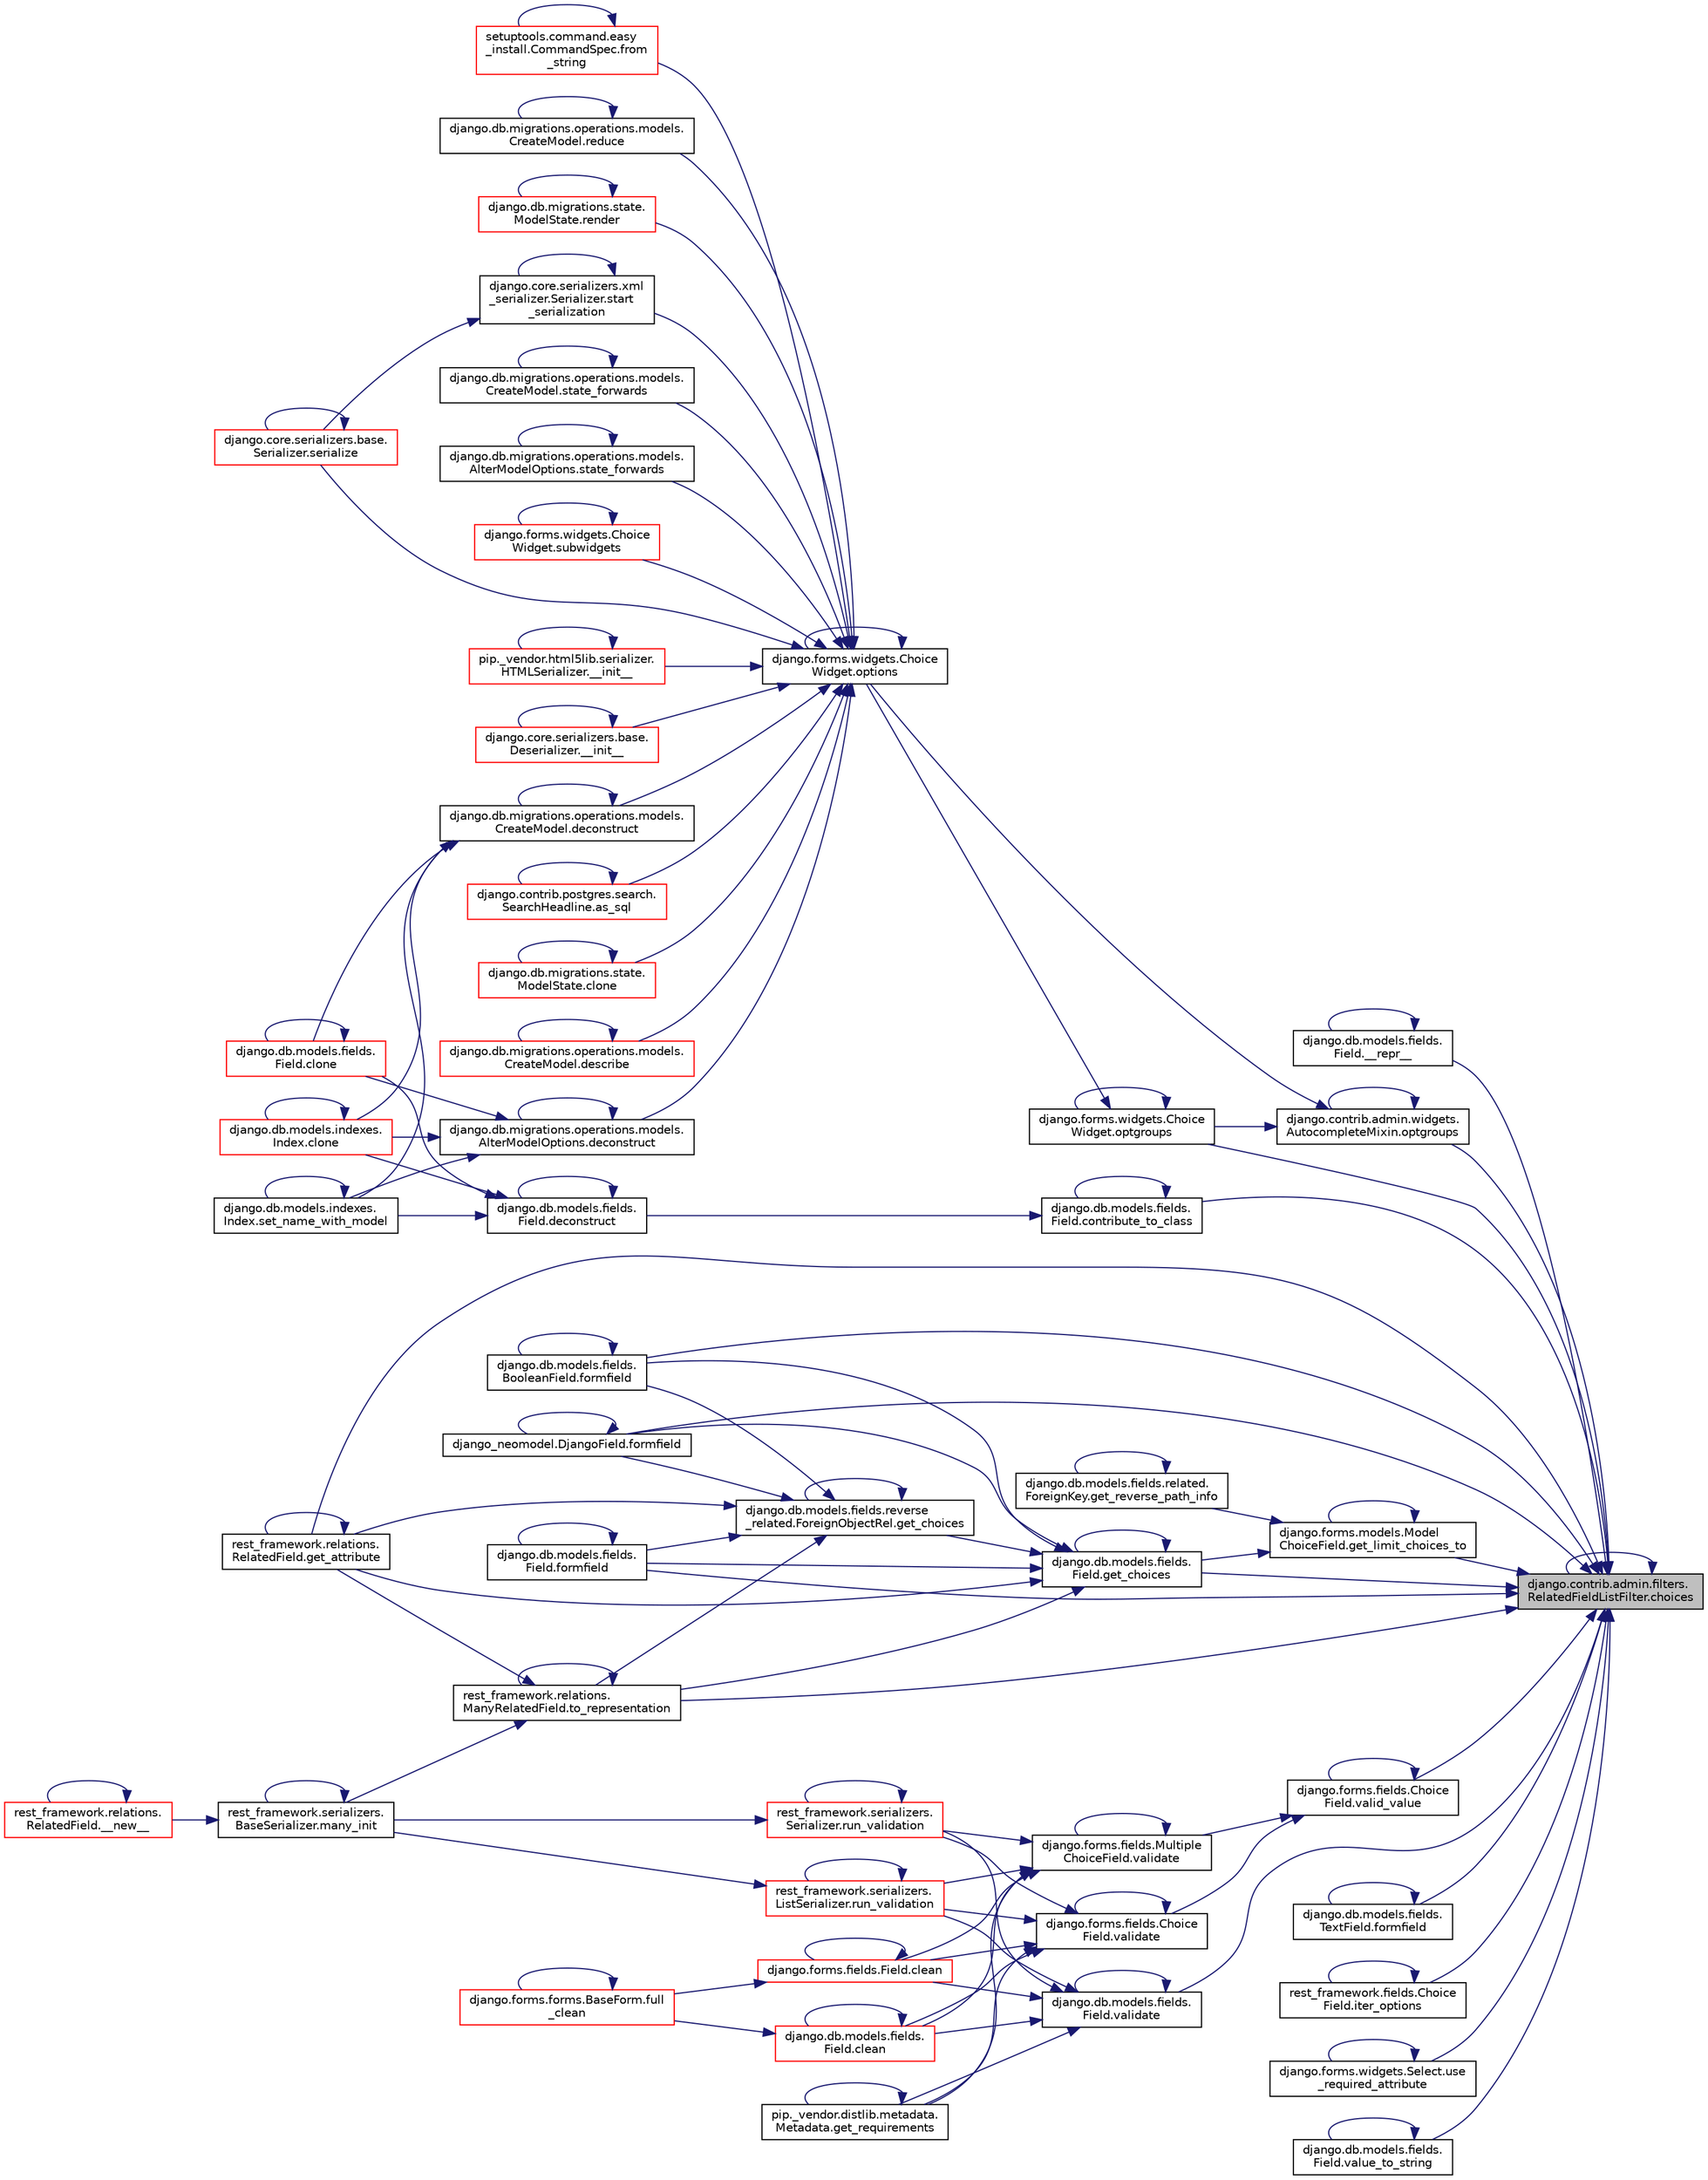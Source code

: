 digraph "django.contrib.admin.filters.RelatedFieldListFilter.choices"
{
 // LATEX_PDF_SIZE
  edge [fontname="Helvetica",fontsize="10",labelfontname="Helvetica",labelfontsize="10"];
  node [fontname="Helvetica",fontsize="10",shape=record];
  rankdir="RL";
  Node1 [label="django.contrib.admin.filters.\lRelatedFieldListFilter.choices",height=0.2,width=0.4,color="black", fillcolor="grey75", style="filled", fontcolor="black",tooltip=" "];
  Node1 -> Node2 [dir="back",color="midnightblue",fontsize="10",style="solid",fontname="Helvetica"];
  Node2 [label="django.db.models.fields.\lField.__repr__",height=0.2,width=0.4,color="black", fillcolor="white", style="filled",URL="$db/d75/classdjango_1_1db_1_1models_1_1fields_1_1_field.html#aa98ec326b9db5326bd90a43c78af96fb",tooltip=" "];
  Node2 -> Node2 [dir="back",color="midnightblue",fontsize="10",style="solid",fontname="Helvetica"];
  Node1 -> Node1 [dir="back",color="midnightblue",fontsize="10",style="solid",fontname="Helvetica"];
  Node1 -> Node3 [dir="back",color="midnightblue",fontsize="10",style="solid",fontname="Helvetica"];
  Node3 [label="django.db.models.fields.\lField.contribute_to_class",height=0.2,width=0.4,color="black", fillcolor="white", style="filled",URL="$db/d75/classdjango_1_1db_1_1models_1_1fields_1_1_field.html#acab2ae6fc6638ecd8714d5ef7b6ed404",tooltip=" "];
  Node3 -> Node3 [dir="back",color="midnightblue",fontsize="10",style="solid",fontname="Helvetica"];
  Node3 -> Node4 [dir="back",color="midnightblue",fontsize="10",style="solid",fontname="Helvetica"];
  Node4 [label="django.db.models.fields.\lField.deconstruct",height=0.2,width=0.4,color="black", fillcolor="white", style="filled",URL="$db/d75/classdjango_1_1db_1_1models_1_1fields_1_1_field.html#a8ba38648a9dbc9e3648af3c93a292721",tooltip=" "];
  Node4 -> Node5 [dir="back",color="midnightblue",fontsize="10",style="solid",fontname="Helvetica"];
  Node5 [label="django.db.models.fields.\lField.clone",height=0.2,width=0.4,color="red", fillcolor="white", style="filled",URL="$db/d75/classdjango_1_1db_1_1models_1_1fields_1_1_field.html#ae8df23501cdf746b169871b4c3b8fd68",tooltip=" "];
  Node5 -> Node5 [dir="back",color="midnightblue",fontsize="10",style="solid",fontname="Helvetica"];
  Node4 -> Node298 [dir="back",color="midnightblue",fontsize="10",style="solid",fontname="Helvetica"];
  Node298 [label="django.db.models.indexes.\lIndex.clone",height=0.2,width=0.4,color="red", fillcolor="white", style="filled",URL="$d9/de5/classdjango_1_1db_1_1models_1_1indexes_1_1_index.html#a4a72c5cec1fcccfa88858c5605fb6a3d",tooltip=" "];
  Node298 -> Node298 [dir="back",color="midnightblue",fontsize="10",style="solid",fontname="Helvetica"];
  Node4 -> Node4 [dir="back",color="midnightblue",fontsize="10",style="solid",fontname="Helvetica"];
  Node4 -> Node73 [dir="back",color="midnightblue",fontsize="10",style="solid",fontname="Helvetica"];
  Node73 [label="django.db.models.indexes.\lIndex.set_name_with_model",height=0.2,width=0.4,color="black", fillcolor="white", style="filled",URL="$d9/de5/classdjango_1_1db_1_1models_1_1indexes_1_1_index.html#ad8bab6d1f54debbb6b41a1f78fede196",tooltip=" "];
  Node73 -> Node73 [dir="back",color="midnightblue",fontsize="10",style="solid",fontname="Helvetica"];
  Node1 -> Node525 [dir="back",color="midnightblue",fontsize="10",style="solid",fontname="Helvetica"];
  Node525 [label="django.db.models.fields.\lBooleanField.formfield",height=0.2,width=0.4,color="black", fillcolor="white", style="filled",URL="$de/d82/classdjango_1_1db_1_1models_1_1fields_1_1_boolean_field.html#abbf5abc1018ef97f9f4bd5190ef537d4",tooltip=" "];
  Node525 -> Node525 [dir="back",color="midnightblue",fontsize="10",style="solid",fontname="Helvetica"];
  Node1 -> Node526 [dir="back",color="midnightblue",fontsize="10",style="solid",fontname="Helvetica"];
  Node526 [label="django.db.models.fields.\lTextField.formfield",height=0.2,width=0.4,color="black", fillcolor="white", style="filled",URL="$d4/d0d/classdjango_1_1db_1_1models_1_1fields_1_1_text_field.html#a3952164f50708619e5f756d053aae451",tooltip=" "];
  Node526 -> Node526 [dir="back",color="midnightblue",fontsize="10",style="solid",fontname="Helvetica"];
  Node1 -> Node527 [dir="back",color="midnightblue",fontsize="10",style="solid",fontname="Helvetica"];
  Node527 [label="django_neomodel.DjangoField.formfield",height=0.2,width=0.4,color="black", fillcolor="white", style="filled",URL="$da/d79/classdjango__neomodel_1_1_django_field.html#a0cd47370acfad09d34a68ebc232b227d",tooltip=" "];
  Node527 -> Node527 [dir="back",color="midnightblue",fontsize="10",style="solid",fontname="Helvetica"];
  Node1 -> Node528 [dir="back",color="midnightblue",fontsize="10",style="solid",fontname="Helvetica"];
  Node528 [label="django.db.models.fields.\lField.formfield",height=0.2,width=0.4,color="black", fillcolor="white", style="filled",URL="$db/d75/classdjango_1_1db_1_1models_1_1fields_1_1_field.html#ad7d7c2eb92e666a755e16ad82ba3a68e",tooltip=" "];
  Node528 -> Node528 [dir="back",color="midnightblue",fontsize="10",style="solid",fontname="Helvetica"];
  Node1 -> Node356 [dir="back",color="midnightblue",fontsize="10",style="solid",fontname="Helvetica"];
  Node356 [label="rest_framework.relations.\lRelatedField.get_attribute",height=0.2,width=0.4,color="black", fillcolor="white", style="filled",URL="$d4/d5c/classrest__framework_1_1relations_1_1_related_field.html#a7b4c46981d21c341076b09dbaaff3e01",tooltip=" "];
  Node356 -> Node356 [dir="back",color="midnightblue",fontsize="10",style="solid",fontname="Helvetica"];
  Node1 -> Node529 [dir="back",color="midnightblue",fontsize="10",style="solid",fontname="Helvetica"];
  Node529 [label="django.db.models.fields.\lField.get_choices",height=0.2,width=0.4,color="black", fillcolor="white", style="filled",URL="$db/d75/classdjango_1_1db_1_1models_1_1fields_1_1_field.html#a85f91acf6a3c18e62aaa24e8cceaf7db",tooltip=" "];
  Node529 -> Node525 [dir="back",color="midnightblue",fontsize="10",style="solid",fontname="Helvetica"];
  Node529 -> Node527 [dir="back",color="midnightblue",fontsize="10",style="solid",fontname="Helvetica"];
  Node529 -> Node528 [dir="back",color="midnightblue",fontsize="10",style="solid",fontname="Helvetica"];
  Node529 -> Node356 [dir="back",color="midnightblue",fontsize="10",style="solid",fontname="Helvetica"];
  Node529 -> Node529 [dir="back",color="midnightblue",fontsize="10",style="solid",fontname="Helvetica"];
  Node529 -> Node530 [dir="back",color="midnightblue",fontsize="10",style="solid",fontname="Helvetica"];
  Node530 [label="django.db.models.fields.reverse\l_related.ForeignObjectRel.get_choices",height=0.2,width=0.4,color="black", fillcolor="white", style="filled",URL="$d3/da4/classdjango_1_1db_1_1models_1_1fields_1_1reverse__related_1_1_foreign_object_rel.html#a3a607b3389ccaa08a1dafd7295e5fa23",tooltip=" "];
  Node530 -> Node525 [dir="back",color="midnightblue",fontsize="10",style="solid",fontname="Helvetica"];
  Node530 -> Node527 [dir="back",color="midnightblue",fontsize="10",style="solid",fontname="Helvetica"];
  Node530 -> Node528 [dir="back",color="midnightblue",fontsize="10",style="solid",fontname="Helvetica"];
  Node530 -> Node356 [dir="back",color="midnightblue",fontsize="10",style="solid",fontname="Helvetica"];
  Node530 -> Node530 [dir="back",color="midnightblue",fontsize="10",style="solid",fontname="Helvetica"];
  Node530 -> Node531 [dir="back",color="midnightblue",fontsize="10",style="solid",fontname="Helvetica"];
  Node531 [label="rest_framework.relations.\lManyRelatedField.to_representation",height=0.2,width=0.4,color="black", fillcolor="white", style="filled",URL="$d9/dc0/classrest__framework_1_1relations_1_1_many_related_field.html#a1e29b18cf21814880c7d7d93943eb10b",tooltip=" "];
  Node531 -> Node356 [dir="back",color="midnightblue",fontsize="10",style="solid",fontname="Helvetica"];
  Node531 -> Node189 [dir="back",color="midnightblue",fontsize="10",style="solid",fontname="Helvetica"];
  Node189 [label="rest_framework.serializers.\lBaseSerializer.many_init",height=0.2,width=0.4,color="black", fillcolor="white", style="filled",URL="$d9/de7/classrest__framework_1_1serializers_1_1_base_serializer.html#aa66062b6866b3306c40d310e19b25971",tooltip=" "];
  Node189 -> Node190 [dir="back",color="midnightblue",fontsize="10",style="solid",fontname="Helvetica"];
  Node190 [label="rest_framework.relations.\lRelatedField.__new__",height=0.2,width=0.4,color="red", fillcolor="white", style="filled",URL="$d4/d5c/classrest__framework_1_1relations_1_1_related_field.html#a9c0045d2dbd9499413a1f48f03f74d1a",tooltip=" "];
  Node190 -> Node190 [dir="back",color="midnightblue",fontsize="10",style="solid",fontname="Helvetica"];
  Node189 -> Node189 [dir="back",color="midnightblue",fontsize="10",style="solid",fontname="Helvetica"];
  Node531 -> Node531 [dir="back",color="midnightblue",fontsize="10",style="solid",fontname="Helvetica"];
  Node529 -> Node531 [dir="back",color="midnightblue",fontsize="10",style="solid",fontname="Helvetica"];
  Node1 -> Node532 [dir="back",color="midnightblue",fontsize="10",style="solid",fontname="Helvetica"];
  Node532 [label="django.forms.models.Model\lChoiceField.get_limit_choices_to",height=0.2,width=0.4,color="black", fillcolor="white", style="filled",URL="$d9/d46/classdjango_1_1forms_1_1models_1_1_model_choice_field.html#aa7c92df6d979923188005978402e5c57",tooltip=" "];
  Node532 -> Node529 [dir="back",color="midnightblue",fontsize="10",style="solid",fontname="Helvetica"];
  Node532 -> Node532 [dir="back",color="midnightblue",fontsize="10",style="solid",fontname="Helvetica"];
  Node532 -> Node533 [dir="back",color="midnightblue",fontsize="10",style="solid",fontname="Helvetica"];
  Node533 [label="django.db.models.fields.related.\lForeignKey.get_reverse_path_info",height=0.2,width=0.4,color="black", fillcolor="white", style="filled",URL="$d8/dbf/classdjango_1_1db_1_1models_1_1fields_1_1related_1_1_foreign_key.html#ad5850725ce0380b6db99928ed6257c78",tooltip=" "];
  Node533 -> Node533 [dir="back",color="midnightblue",fontsize="10",style="solid",fontname="Helvetica"];
  Node1 -> Node534 [dir="back",color="midnightblue",fontsize="10",style="solid",fontname="Helvetica"];
  Node534 [label="rest_framework.fields.Choice\lField.iter_options",height=0.2,width=0.4,color="black", fillcolor="white", style="filled",URL="$d2/dbe/classrest__framework_1_1fields_1_1_choice_field.html#a97c0e9144776aa796f46ccc527a21af7",tooltip=" "];
  Node534 -> Node534 [dir="back",color="midnightblue",fontsize="10",style="solid",fontname="Helvetica"];
  Node1 -> Node535 [dir="back",color="midnightblue",fontsize="10",style="solid",fontname="Helvetica"];
  Node535 [label="django.contrib.admin.widgets.\lAutocompleteMixin.optgroups",height=0.2,width=0.4,color="black", fillcolor="white", style="filled",URL="$de/d3c/classdjango_1_1contrib_1_1admin_1_1widgets_1_1_autocomplete_mixin.html#a8fecb93266bf420ef2ec7c5f6a553573",tooltip=" "];
  Node535 -> Node535 [dir="back",color="midnightblue",fontsize="10",style="solid",fontname="Helvetica"];
  Node535 -> Node536 [dir="back",color="midnightblue",fontsize="10",style="solid",fontname="Helvetica"];
  Node536 [label="django.forms.widgets.Choice\lWidget.optgroups",height=0.2,width=0.4,color="black", fillcolor="white", style="filled",URL="$d5/d18/classdjango_1_1forms_1_1widgets_1_1_choice_widget.html#a69d858bf11924e506b9973702d2ba075",tooltip=" "];
  Node536 -> Node536 [dir="back",color="midnightblue",fontsize="10",style="solid",fontname="Helvetica"];
  Node536 -> Node537 [dir="back",color="midnightblue",fontsize="10",style="solid",fontname="Helvetica"];
  Node537 [label="django.forms.widgets.Choice\lWidget.options",height=0.2,width=0.4,color="black", fillcolor="white", style="filled",URL="$d5/d18/classdjango_1_1forms_1_1widgets_1_1_choice_widget.html#a40af062eadb43dcc4a326e0e6e66ad78",tooltip=" "];
  Node537 -> Node157 [dir="back",color="midnightblue",fontsize="10",style="solid",fontname="Helvetica"];
  Node157 [label="pip._vendor.html5lib.serializer.\lHTMLSerializer.__init__",height=0.2,width=0.4,color="red", fillcolor="white", style="filled",URL="$d1/d17/classpip_1_1__vendor_1_1html5lib_1_1serializer_1_1_h_t_m_l_serializer.html#ae1f820664d0ba0b48b7b321577f1e996",tooltip=" "];
  Node157 -> Node157 [dir="back",color="midnightblue",fontsize="10",style="solid",fontname="Helvetica"];
  Node537 -> Node135 [dir="back",color="midnightblue",fontsize="10",style="solid",fontname="Helvetica"];
  Node135 [label="django.core.serializers.base.\lDeserializer.__init__",height=0.2,width=0.4,color="red", fillcolor="white", style="filled",URL="$d7/df3/classdjango_1_1core_1_1serializers_1_1base_1_1_deserializer.html#ad79058cc0c4dcabd51d1c29d45757f70",tooltip=" "];
  Node135 -> Node135 [dir="back",color="midnightblue",fontsize="10",style="solid",fontname="Helvetica"];
  Node537 -> Node295 [dir="back",color="midnightblue",fontsize="10",style="solid",fontname="Helvetica"];
  Node295 [label="django.contrib.postgres.search.\lSearchHeadline.as_sql",height=0.2,width=0.4,color="red", fillcolor="white", style="filled",URL="$d5/d6d/classdjango_1_1contrib_1_1postgres_1_1search_1_1_search_headline.html#a7b036484282edf2b56f64572a2b6dae0",tooltip=" "];
  Node295 -> Node295 [dir="back",color="midnightblue",fontsize="10",style="solid",fontname="Helvetica"];
  Node537 -> Node296 [dir="back",color="midnightblue",fontsize="10",style="solid",fontname="Helvetica"];
  Node296 [label="django.db.migrations.state.\lModelState.clone",height=0.2,width=0.4,color="red", fillcolor="white", style="filled",URL="$d1/d62/classdjango_1_1db_1_1migrations_1_1state_1_1_model_state.html#ab5feb03ae6d22923dd5029a5cfb8abb0",tooltip=" "];
  Node296 -> Node296 [dir="back",color="midnightblue",fontsize="10",style="solid",fontname="Helvetica"];
  Node537 -> Node297 [dir="back",color="midnightblue",fontsize="10",style="solid",fontname="Helvetica"];
  Node297 [label="django.db.migrations.operations.models.\lCreateModel.deconstruct",height=0.2,width=0.4,color="black", fillcolor="white", style="filled",URL="$df/de7/classdjango_1_1db_1_1migrations_1_1operations_1_1models_1_1_create_model.html#a910fdf57be013d29c67fcadc89a5d359",tooltip=" "];
  Node297 -> Node5 [dir="back",color="midnightblue",fontsize="10",style="solid",fontname="Helvetica"];
  Node297 -> Node298 [dir="back",color="midnightblue",fontsize="10",style="solid",fontname="Helvetica"];
  Node297 -> Node297 [dir="back",color="midnightblue",fontsize="10",style="solid",fontname="Helvetica"];
  Node297 -> Node73 [dir="back",color="midnightblue",fontsize="10",style="solid",fontname="Helvetica"];
  Node537 -> Node299 [dir="back",color="midnightblue",fontsize="10",style="solid",fontname="Helvetica"];
  Node299 [label="django.db.migrations.operations.models.\lAlterModelOptions.deconstruct",height=0.2,width=0.4,color="black", fillcolor="white", style="filled",URL="$d9/db3/classdjango_1_1db_1_1migrations_1_1operations_1_1models_1_1_alter_model_options.html#a783d403446e04752c1a1a57759243501",tooltip=" "];
  Node299 -> Node5 [dir="back",color="midnightblue",fontsize="10",style="solid",fontname="Helvetica"];
  Node299 -> Node298 [dir="back",color="midnightblue",fontsize="10",style="solid",fontname="Helvetica"];
  Node299 -> Node299 [dir="back",color="midnightblue",fontsize="10",style="solid",fontname="Helvetica"];
  Node299 -> Node73 [dir="back",color="midnightblue",fontsize="10",style="solid",fontname="Helvetica"];
  Node537 -> Node300 [dir="back",color="midnightblue",fontsize="10",style="solid",fontname="Helvetica"];
  Node300 [label="django.db.migrations.operations.models.\lCreateModel.describe",height=0.2,width=0.4,color="red", fillcolor="white", style="filled",URL="$df/de7/classdjango_1_1db_1_1migrations_1_1operations_1_1models_1_1_create_model.html#a5a47a5e72edb0442fb58b33816d1a254",tooltip=" "];
  Node300 -> Node300 [dir="back",color="midnightblue",fontsize="10",style="solid",fontname="Helvetica"];
  Node537 -> Node302 [dir="back",color="midnightblue",fontsize="10",style="solid",fontname="Helvetica"];
  Node302 [label="setuptools.command.easy\l_install.CommandSpec.from\l_string",height=0.2,width=0.4,color="red", fillcolor="white", style="filled",URL="$d8/da2/classsetuptools_1_1command_1_1easy__install_1_1_command_spec.html#a06561ebbceb860d5733127793c5896dc",tooltip=" "];
  Node302 -> Node302 [dir="back",color="midnightblue",fontsize="10",style="solid",fontname="Helvetica"];
  Node537 -> Node537 [dir="back",color="midnightblue",fontsize="10",style="solid",fontname="Helvetica"];
  Node537 -> Node304 [dir="back",color="midnightblue",fontsize="10",style="solid",fontname="Helvetica"];
  Node304 [label="django.db.migrations.operations.models.\lCreateModel.reduce",height=0.2,width=0.4,color="black", fillcolor="white", style="filled",URL="$df/de7/classdjango_1_1db_1_1migrations_1_1operations_1_1models_1_1_create_model.html#a4747cc5f9daa0f3dc8d040d85c42f591",tooltip=" "];
  Node304 -> Node304 [dir="back",color="midnightblue",fontsize="10",style="solid",fontname="Helvetica"];
  Node537 -> Node305 [dir="back",color="midnightblue",fontsize="10",style="solid",fontname="Helvetica"];
  Node305 [label="django.db.migrations.state.\lModelState.render",height=0.2,width=0.4,color="red", fillcolor="white", style="filled",URL="$d1/d62/classdjango_1_1db_1_1migrations_1_1state_1_1_model_state.html#a671a1ed529a03603cbccb7a8222d2a1d",tooltip=" "];
  Node305 -> Node305 [dir="back",color="midnightblue",fontsize="10",style="solid",fontname="Helvetica"];
  Node537 -> Node142 [dir="back",color="midnightblue",fontsize="10",style="solid",fontname="Helvetica"];
  Node142 [label="django.core.serializers.base.\lSerializer.serialize",height=0.2,width=0.4,color="red", fillcolor="white", style="filled",URL="$de/d56/classdjango_1_1core_1_1serializers_1_1base_1_1_serializer.html#afbe191492d554061efa3d31576408535",tooltip=" "];
  Node142 -> Node142 [dir="back",color="midnightblue",fontsize="10",style="solid",fontname="Helvetica"];
  Node537 -> Node306 [dir="back",color="midnightblue",fontsize="10",style="solid",fontname="Helvetica"];
  Node306 [label="django.core.serializers.xml\l_serializer.Serializer.start\l_serialization",height=0.2,width=0.4,color="black", fillcolor="white", style="filled",URL="$dc/d8c/classdjango_1_1core_1_1serializers_1_1xml__serializer_1_1_serializer.html#a69533ac1db45ee31b9870e4c15993836",tooltip=" "];
  Node306 -> Node142 [dir="back",color="midnightblue",fontsize="10",style="solid",fontname="Helvetica"];
  Node306 -> Node306 [dir="back",color="midnightblue",fontsize="10",style="solid",fontname="Helvetica"];
  Node537 -> Node307 [dir="back",color="midnightblue",fontsize="10",style="solid",fontname="Helvetica"];
  Node307 [label="django.db.migrations.operations.models.\lCreateModel.state_forwards",height=0.2,width=0.4,color="black", fillcolor="white", style="filled",URL="$df/de7/classdjango_1_1db_1_1migrations_1_1operations_1_1models_1_1_create_model.html#a0bcab5c3c57ecdcfb3ab5f3aa318235f",tooltip=" "];
  Node307 -> Node307 [dir="back",color="midnightblue",fontsize="10",style="solid",fontname="Helvetica"];
  Node537 -> Node308 [dir="back",color="midnightblue",fontsize="10",style="solid",fontname="Helvetica"];
  Node308 [label="django.db.migrations.operations.models.\lAlterModelOptions.state_forwards",height=0.2,width=0.4,color="black", fillcolor="white", style="filled",URL="$d9/db3/classdjango_1_1db_1_1migrations_1_1operations_1_1models_1_1_alter_model_options.html#ad40151e007c598a5dff48309d7512589",tooltip=" "];
  Node308 -> Node308 [dir="back",color="midnightblue",fontsize="10",style="solid",fontname="Helvetica"];
  Node537 -> Node309 [dir="back",color="midnightblue",fontsize="10",style="solid",fontname="Helvetica"];
  Node309 [label="django.forms.widgets.Choice\lWidget.subwidgets",height=0.2,width=0.4,color="red", fillcolor="white", style="filled",URL="$d5/d18/classdjango_1_1forms_1_1widgets_1_1_choice_widget.html#a90027127caf58ece2d8c9d59027c9e5b",tooltip=" "];
  Node309 -> Node309 [dir="back",color="midnightblue",fontsize="10",style="solid",fontname="Helvetica"];
  Node535 -> Node537 [dir="back",color="midnightblue",fontsize="10",style="solid",fontname="Helvetica"];
  Node1 -> Node536 [dir="back",color="midnightblue",fontsize="10",style="solid",fontname="Helvetica"];
  Node1 -> Node531 [dir="back",color="midnightblue",fontsize="10",style="solid",fontname="Helvetica"];
  Node1 -> Node538 [dir="back",color="midnightblue",fontsize="10",style="solid",fontname="Helvetica"];
  Node538 [label="django.forms.widgets.Select.use\l_required_attribute",height=0.2,width=0.4,color="black", fillcolor="white", style="filled",URL="$d6/d91/classdjango_1_1forms_1_1widgets_1_1_select.html#a23061c65980fd471419b1523c98c67fc",tooltip=" "];
  Node538 -> Node538 [dir="back",color="midnightblue",fontsize="10",style="solid",fontname="Helvetica"];
  Node1 -> Node539 [dir="back",color="midnightblue",fontsize="10",style="solid",fontname="Helvetica"];
  Node539 [label="django.forms.fields.Choice\lField.valid_value",height=0.2,width=0.4,color="black", fillcolor="white", style="filled",URL="$de/d1b/classdjango_1_1forms_1_1fields_1_1_choice_field.html#ad879247d8c0e6a860cba8168504285b3",tooltip=" "];
  Node539 -> Node539 [dir="back",color="midnightblue",fontsize="10",style="solid",fontname="Helvetica"];
  Node539 -> Node540 [dir="back",color="midnightblue",fontsize="10",style="solid",fontname="Helvetica"];
  Node540 [label="django.forms.fields.Choice\lField.validate",height=0.2,width=0.4,color="black", fillcolor="white", style="filled",URL="$de/d1b/classdjango_1_1forms_1_1fields_1_1_choice_field.html#ad635e1d1566d8e366586965176963b56",tooltip=" "];
  Node540 -> Node541 [dir="back",color="midnightblue",fontsize="10",style="solid",fontname="Helvetica"];
  Node541 [label="django.forms.fields.Field.clean",height=0.2,width=0.4,color="red", fillcolor="white", style="filled",URL="$d2/d0d/classdjango_1_1forms_1_1fields_1_1_field.html#ac067d0195ef0f3a2c37b00ec6118c25a",tooltip=" "];
  Node541 -> Node541 [dir="back",color="midnightblue",fontsize="10",style="solid",fontname="Helvetica"];
  Node541 -> Node153 [dir="back",color="midnightblue",fontsize="10",style="solid",fontname="Helvetica"];
  Node153 [label="django.forms.forms.BaseForm.full\l_clean",height=0.2,width=0.4,color="red", fillcolor="white", style="filled",URL="$d8/d44/classdjango_1_1forms_1_1forms_1_1_base_form.html#acb359d947a031d78659b4d55addd67fc",tooltip=" "];
  Node153 -> Node153 [dir="back",color="midnightblue",fontsize="10",style="solid",fontname="Helvetica"];
  Node540 -> Node542 [dir="back",color="midnightblue",fontsize="10",style="solid",fontname="Helvetica"];
  Node542 [label="django.db.models.fields.\lField.clean",height=0.2,width=0.4,color="red", fillcolor="white", style="filled",URL="$db/d75/classdjango_1_1db_1_1models_1_1fields_1_1_field.html#ae5e0fc7f93205a2b790c69ad2de9c0c5",tooltip=" "];
  Node542 -> Node542 [dir="back",color="midnightblue",fontsize="10",style="solid",fontname="Helvetica"];
  Node542 -> Node153 [dir="back",color="midnightblue",fontsize="10",style="solid",fontname="Helvetica"];
  Node540 -> Node543 [dir="back",color="midnightblue",fontsize="10",style="solid",fontname="Helvetica"];
  Node543 [label="pip._vendor.distlib.metadata.\lMetadata.get_requirements",height=0.2,width=0.4,color="black", fillcolor="white", style="filled",URL="$d3/df6/classpip_1_1__vendor_1_1distlib_1_1metadata_1_1_metadata.html#a372528ac411fd419ac0f6ff4306e7290",tooltip=" "];
  Node543 -> Node543 [dir="back",color="midnightblue",fontsize="10",style="solid",fontname="Helvetica"];
  Node540 -> Node358 [dir="back",color="midnightblue",fontsize="10",style="solid",fontname="Helvetica"];
  Node358 [label="rest_framework.serializers.\lSerializer.run_validation",height=0.2,width=0.4,color="red", fillcolor="white", style="filled",URL="$de/daf/classrest__framework_1_1serializers_1_1_serializer.html#a4ba93749a73234e807f686e27e44f641",tooltip=" "];
  Node358 -> Node189 [dir="back",color="midnightblue",fontsize="10",style="solid",fontname="Helvetica"];
  Node358 -> Node358 [dir="back",color="midnightblue",fontsize="10",style="solid",fontname="Helvetica"];
  Node540 -> Node359 [dir="back",color="midnightblue",fontsize="10",style="solid",fontname="Helvetica"];
  Node359 [label="rest_framework.serializers.\lListSerializer.run_validation",height=0.2,width=0.4,color="red", fillcolor="white", style="filled",URL="$d9/dee/classrest__framework_1_1serializers_1_1_list_serializer.html#a76cb05211ed1c5441dc50ccbde70a315",tooltip=" "];
  Node359 -> Node189 [dir="back",color="midnightblue",fontsize="10",style="solid",fontname="Helvetica"];
  Node359 -> Node359 [dir="back",color="midnightblue",fontsize="10",style="solid",fontname="Helvetica"];
  Node540 -> Node540 [dir="back",color="midnightblue",fontsize="10",style="solid",fontname="Helvetica"];
  Node539 -> Node544 [dir="back",color="midnightblue",fontsize="10",style="solid",fontname="Helvetica"];
  Node544 [label="django.forms.fields.Multiple\lChoiceField.validate",height=0.2,width=0.4,color="black", fillcolor="white", style="filled",URL="$d0/dca/classdjango_1_1forms_1_1fields_1_1_multiple_choice_field.html#a23e413615c2631350c46bcf207447596",tooltip=" "];
  Node544 -> Node541 [dir="back",color="midnightblue",fontsize="10",style="solid",fontname="Helvetica"];
  Node544 -> Node542 [dir="back",color="midnightblue",fontsize="10",style="solid",fontname="Helvetica"];
  Node544 -> Node543 [dir="back",color="midnightblue",fontsize="10",style="solid",fontname="Helvetica"];
  Node544 -> Node358 [dir="back",color="midnightblue",fontsize="10",style="solid",fontname="Helvetica"];
  Node544 -> Node359 [dir="back",color="midnightblue",fontsize="10",style="solid",fontname="Helvetica"];
  Node544 -> Node544 [dir="back",color="midnightblue",fontsize="10",style="solid",fontname="Helvetica"];
  Node1 -> Node545 [dir="back",color="midnightblue",fontsize="10",style="solid",fontname="Helvetica"];
  Node545 [label="django.db.models.fields.\lField.validate",height=0.2,width=0.4,color="black", fillcolor="white", style="filled",URL="$db/d75/classdjango_1_1db_1_1models_1_1fields_1_1_field.html#af2540ae86a9f481781605c27a279d410",tooltip=" "];
  Node545 -> Node541 [dir="back",color="midnightblue",fontsize="10",style="solid",fontname="Helvetica"];
  Node545 -> Node542 [dir="back",color="midnightblue",fontsize="10",style="solid",fontname="Helvetica"];
  Node545 -> Node543 [dir="back",color="midnightblue",fontsize="10",style="solid",fontname="Helvetica"];
  Node545 -> Node358 [dir="back",color="midnightblue",fontsize="10",style="solid",fontname="Helvetica"];
  Node545 -> Node359 [dir="back",color="midnightblue",fontsize="10",style="solid",fontname="Helvetica"];
  Node545 -> Node545 [dir="back",color="midnightblue",fontsize="10",style="solid",fontname="Helvetica"];
  Node1 -> Node546 [dir="back",color="midnightblue",fontsize="10",style="solid",fontname="Helvetica"];
  Node546 [label="django.db.models.fields.\lField.value_to_string",height=0.2,width=0.4,color="black", fillcolor="white", style="filled",URL="$db/d75/classdjango_1_1db_1_1models_1_1fields_1_1_field.html#a131d6e507045e7dda386e18d1b2cc721",tooltip=" "];
  Node546 -> Node546 [dir="back",color="midnightblue",fontsize="10",style="solid",fontname="Helvetica"];
}
